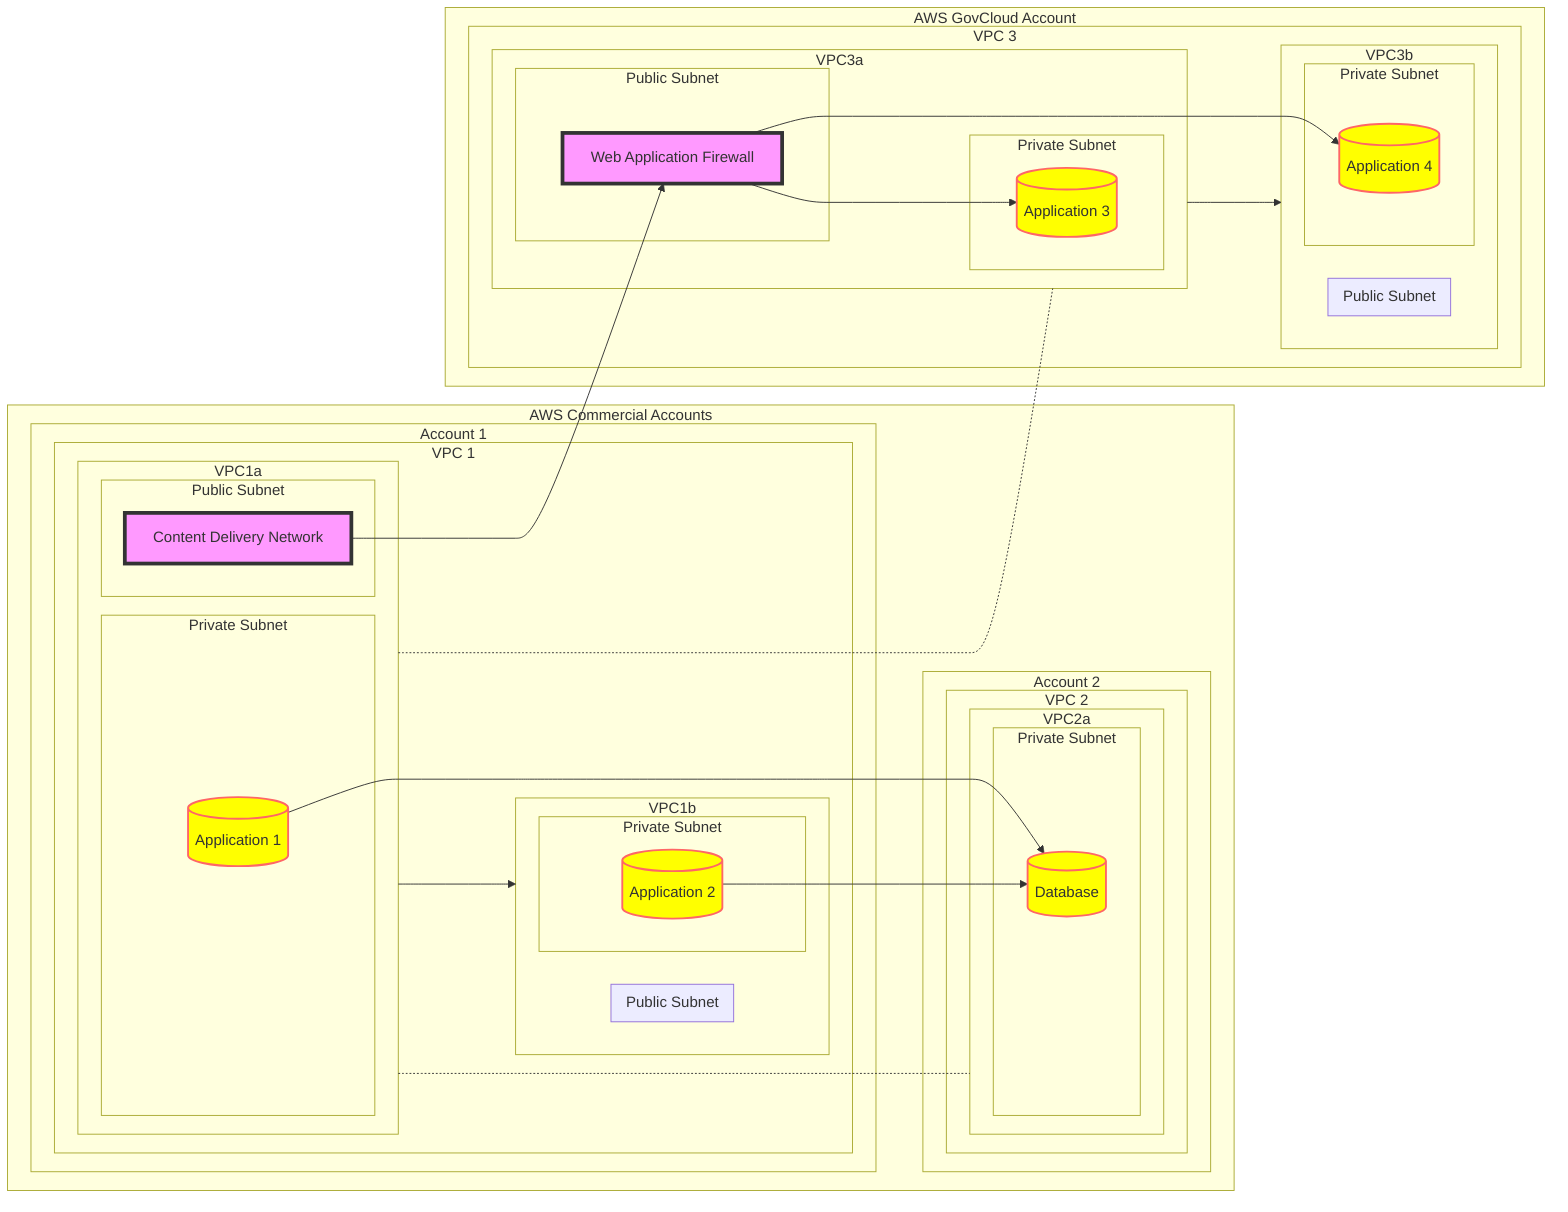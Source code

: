 graph LR
    subgraph AWS Commercial Accounts
        subgraph Account 1
            subgraph VPC 1
                VPC1a[AZ 1a]
                VPC1b[AZ 1b]
                VPC1a --> VPC1b
                subgraph VPC1a
                    subgraph Public Subnet
                        CDN[Content Delivery Network]
                    end
                    subgraph Private Subnet
                        App1[(Application 1)]
                    end
                end
                subgraph VPC1b
                    subgraph Public Subnet
                    end
                    subgraph Private Subnet
                        App2[(Application 2)]
                    end
                end
            end
        end

        subgraph Account 2
            subgraph VPC 2
                VPC2a[AZ 2a]
                subgraph VPC2a
                    subgraph Private Subnet
                        DB[(Database)]
                    end
                end
            end
        end
        VPC1a -.- VPC2a[Peering Connection]
    end

    subgraph AWS GovCloud Account
        subgraph VPC 3
            VPC3a[AZ 3a]
            VPC3b[AZ 3b]
            VPC3a --> VPC3b
            subgraph VPC3a
                subgraph Public Subnet
                    WAF[Web Application Firewall]
                end
                subgraph Private Subnet
                    App3[(Application 3)]
                end
            end
            subgraph VPC3b
                subgraph Public Subnet
                end
                subgraph Private Subnet
                    App4[(Application 4)]
                end
            end
        end
        VPC1a -.- VPC3a[Peering Connection]
    end

    CDN --> WAF
    WAF --> App3
    WAF --> App4
    App1 --> DB
    App2 --> DB

    classDef default fill:#f9f,stroke:#333,stroke-width:4px;
    classDef special fill:#ff0,stroke:#f66,stroke-width:2px;
    class App1,App2,App3,App4,DB special;